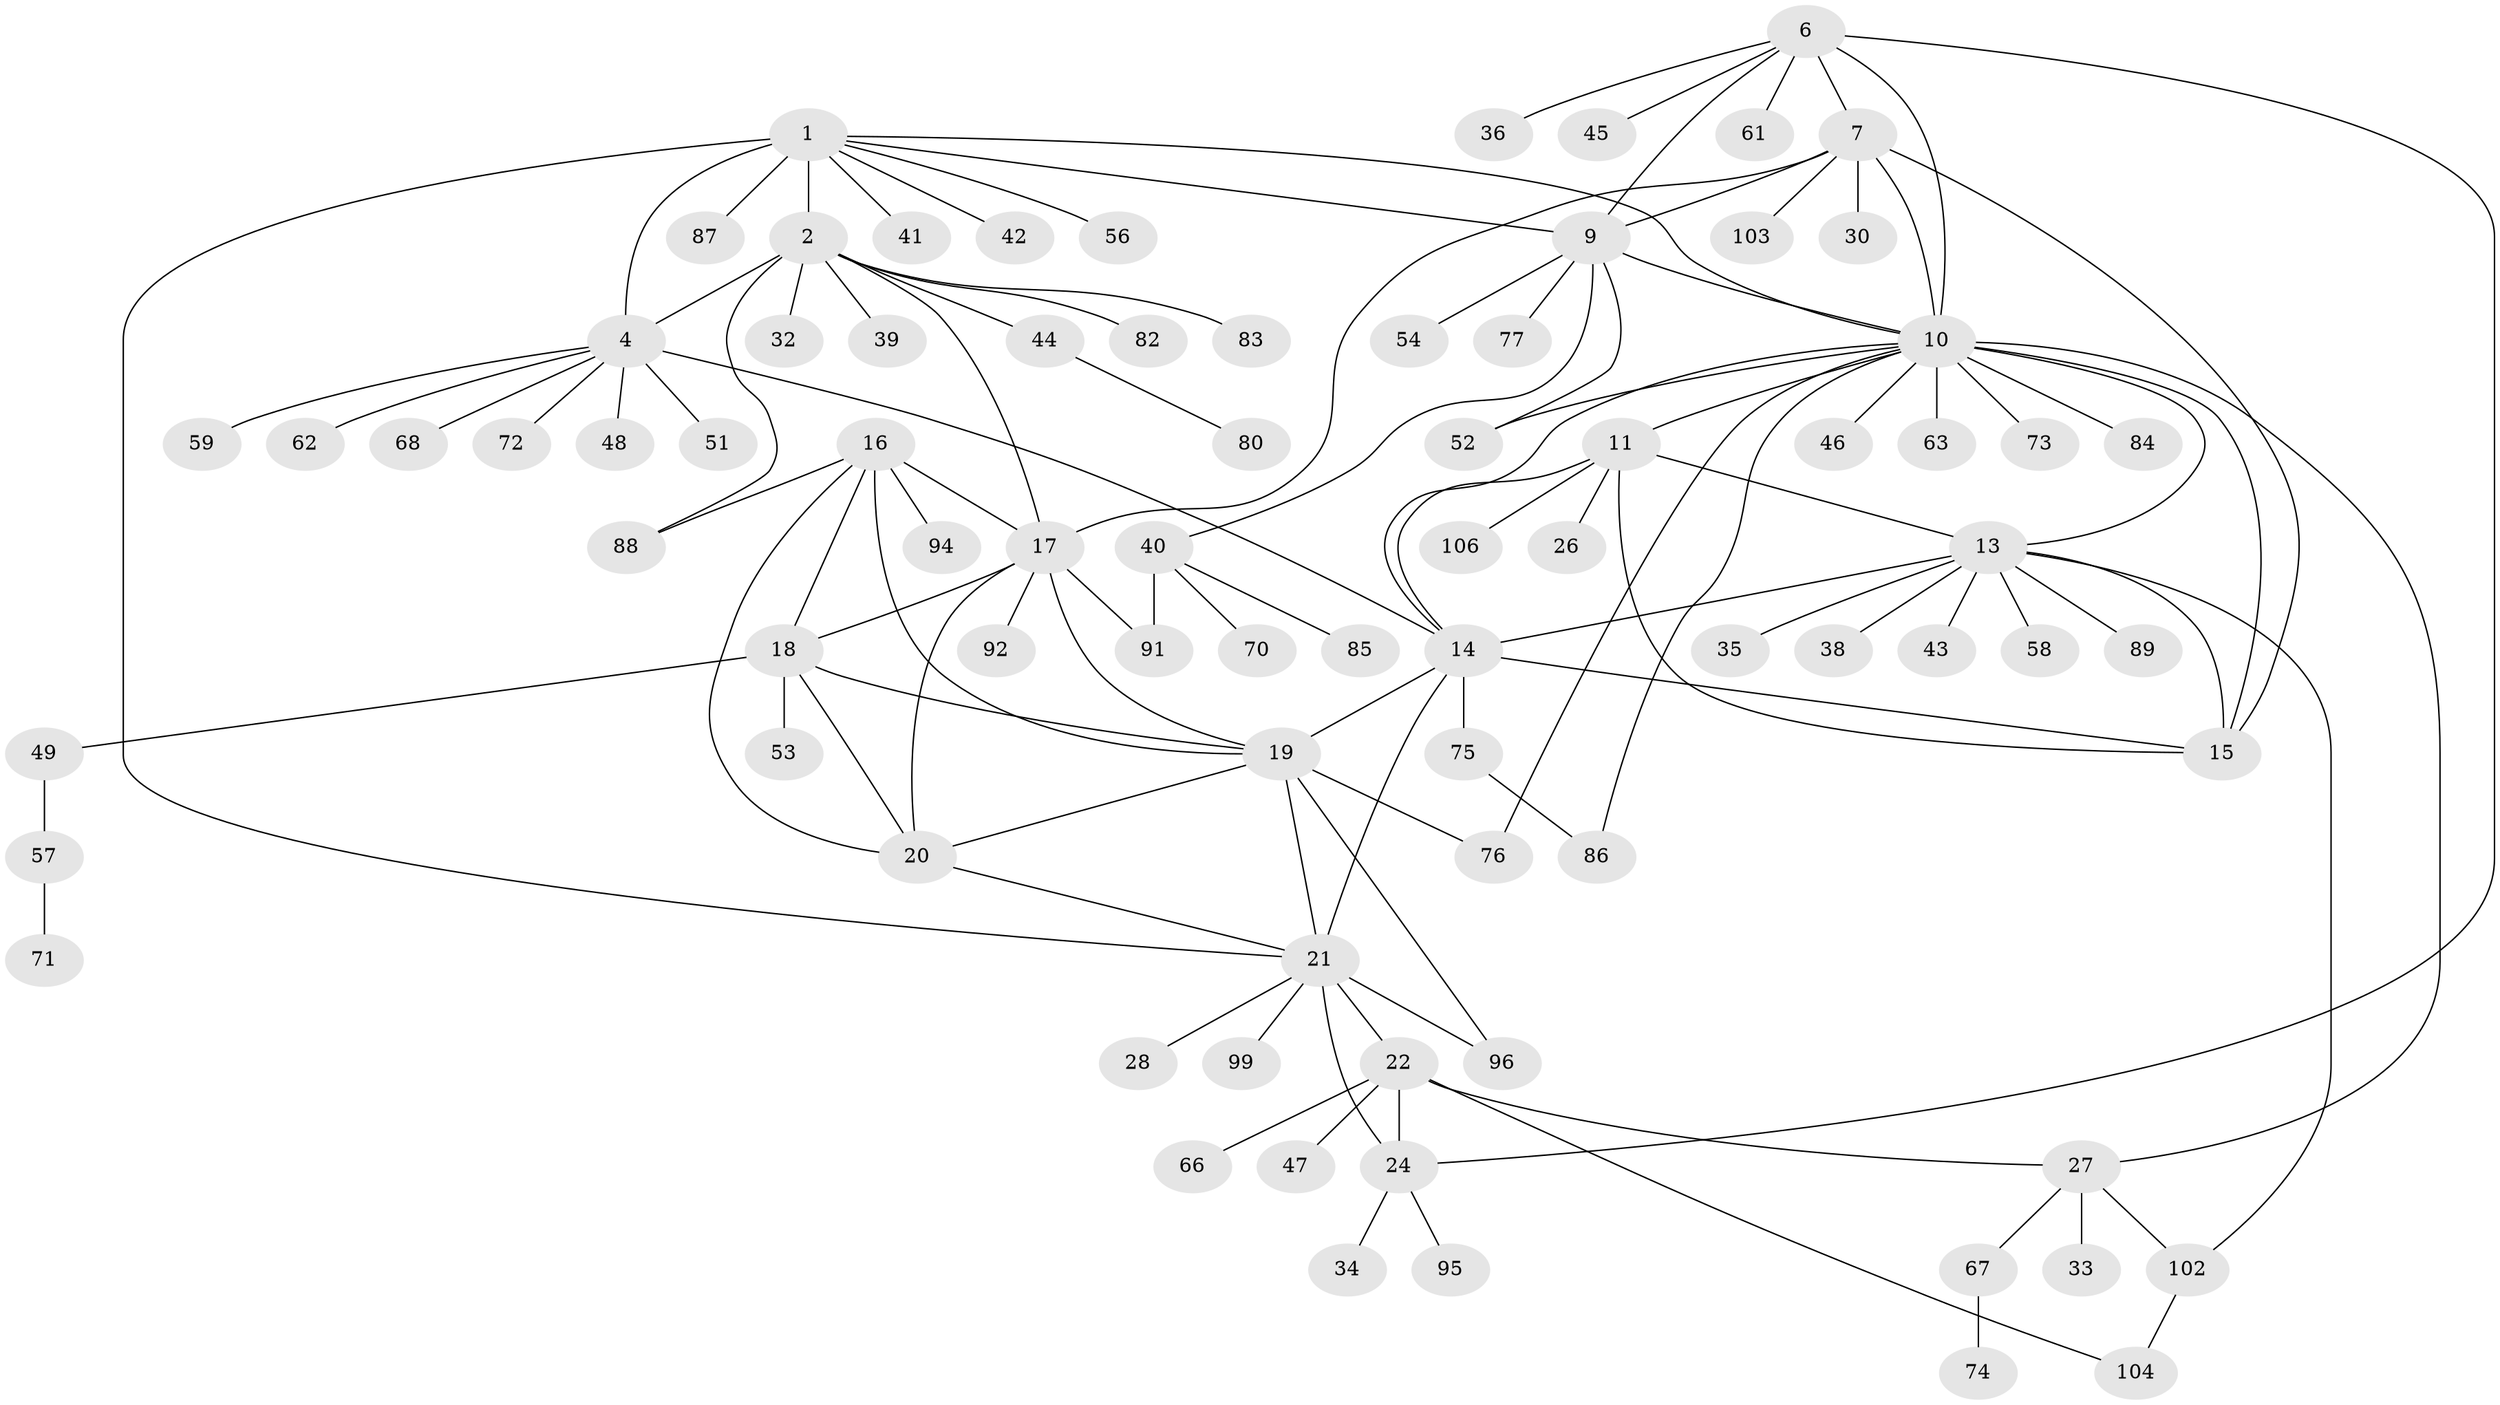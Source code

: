 // original degree distribution, {12: 0.009433962264150943, 9: 0.03773584905660377, 6: 0.04716981132075472, 7: 0.04716981132075472, 8: 0.03773584905660377, 11: 0.018867924528301886, 10: 0.009433962264150943, 5: 0.03773584905660377, 1: 0.5283018867924528, 4: 0.009433962264150943, 2: 0.16981132075471697, 3: 0.04716981132075472}
// Generated by graph-tools (version 1.1) at 2025/42/03/06/25 10:42:13]
// undirected, 81 vertices, 115 edges
graph export_dot {
graph [start="1"]
  node [color=gray90,style=filled];
  1 [super="+37"];
  2 [super="+3"];
  4 [super="+5"];
  6 [super="+8"];
  7 [super="+50"];
  9 [super="+31"];
  10 [super="+12"];
  11 [super="+79"];
  13 [super="+93"];
  14 [super="+55"];
  15;
  16 [super="+29"];
  17 [super="+100"];
  18 [super="+69"];
  19 [super="+78"];
  20 [super="+64"];
  21 [super="+25"];
  22 [super="+23"];
  24;
  26;
  27 [super="+65"];
  28;
  30;
  32;
  33;
  34;
  35;
  36;
  38;
  39;
  40 [super="+105"];
  41;
  42;
  43;
  44 [super="+97"];
  45;
  46 [super="+90"];
  47;
  48 [super="+98"];
  49;
  51;
  52;
  53;
  54;
  56;
  57 [super="+60"];
  58;
  59;
  61;
  62;
  63;
  66;
  67;
  68;
  70;
  71;
  72;
  73 [super="+101"];
  74;
  75 [super="+81"];
  76;
  77;
  80;
  82;
  83;
  84;
  85;
  86;
  87;
  88;
  89;
  91;
  92;
  94;
  95;
  96;
  99;
  102;
  103;
  104;
  106;
  1 -- 2 [weight=2];
  1 -- 4 [weight=2];
  1 -- 10;
  1 -- 21;
  1 -- 41;
  1 -- 42;
  1 -- 56;
  1 -- 87;
  1 -- 9;
  2 -- 4 [weight=4];
  2 -- 17;
  2 -- 32;
  2 -- 82;
  2 -- 83;
  2 -- 88;
  2 -- 39;
  2 -- 44;
  4 -- 14;
  4 -- 48;
  4 -- 62;
  4 -- 68;
  4 -- 72;
  4 -- 51;
  4 -- 59;
  6 -- 7 [weight=2];
  6 -- 9 [weight=2];
  6 -- 10 [weight=2];
  6 -- 36;
  6 -- 61;
  6 -- 24;
  6 -- 45;
  7 -- 9;
  7 -- 10;
  7 -- 17;
  7 -- 30;
  7 -- 103;
  7 -- 15;
  9 -- 10;
  9 -- 40;
  9 -- 54;
  9 -- 77;
  9 -- 52;
  10 -- 46;
  10 -- 73;
  10 -- 76;
  10 -- 84;
  10 -- 86;
  10 -- 11;
  10 -- 13;
  10 -- 14;
  10 -- 15;
  10 -- 52;
  10 -- 63;
  10 -- 27;
  11 -- 13;
  11 -- 14;
  11 -- 15;
  11 -- 26;
  11 -- 106;
  13 -- 14;
  13 -- 15;
  13 -- 35;
  13 -- 38;
  13 -- 43;
  13 -- 58;
  13 -- 89;
  13 -- 102;
  14 -- 15;
  14 -- 19 [weight=2];
  14 -- 21;
  14 -- 75;
  16 -- 17;
  16 -- 18;
  16 -- 19;
  16 -- 20;
  16 -- 94;
  16 -- 88;
  17 -- 18;
  17 -- 19;
  17 -- 20;
  17 -- 91;
  17 -- 92;
  18 -- 19;
  18 -- 20;
  18 -- 49;
  18 -- 53;
  19 -- 20;
  19 -- 76;
  19 -- 96;
  19 -- 21;
  20 -- 21;
  21 -- 22 [weight=4];
  21 -- 24 [weight=2];
  21 -- 28;
  21 -- 99;
  21 -- 96;
  22 -- 24 [weight=2];
  22 -- 27;
  22 -- 47;
  22 -- 104;
  22 -- 66;
  24 -- 34;
  24 -- 95;
  27 -- 33;
  27 -- 67;
  27 -- 102;
  40 -- 70;
  40 -- 85;
  40 -- 91;
  44 -- 80;
  49 -- 57;
  57 -- 71;
  67 -- 74;
  75 -- 86;
  102 -- 104;
}
